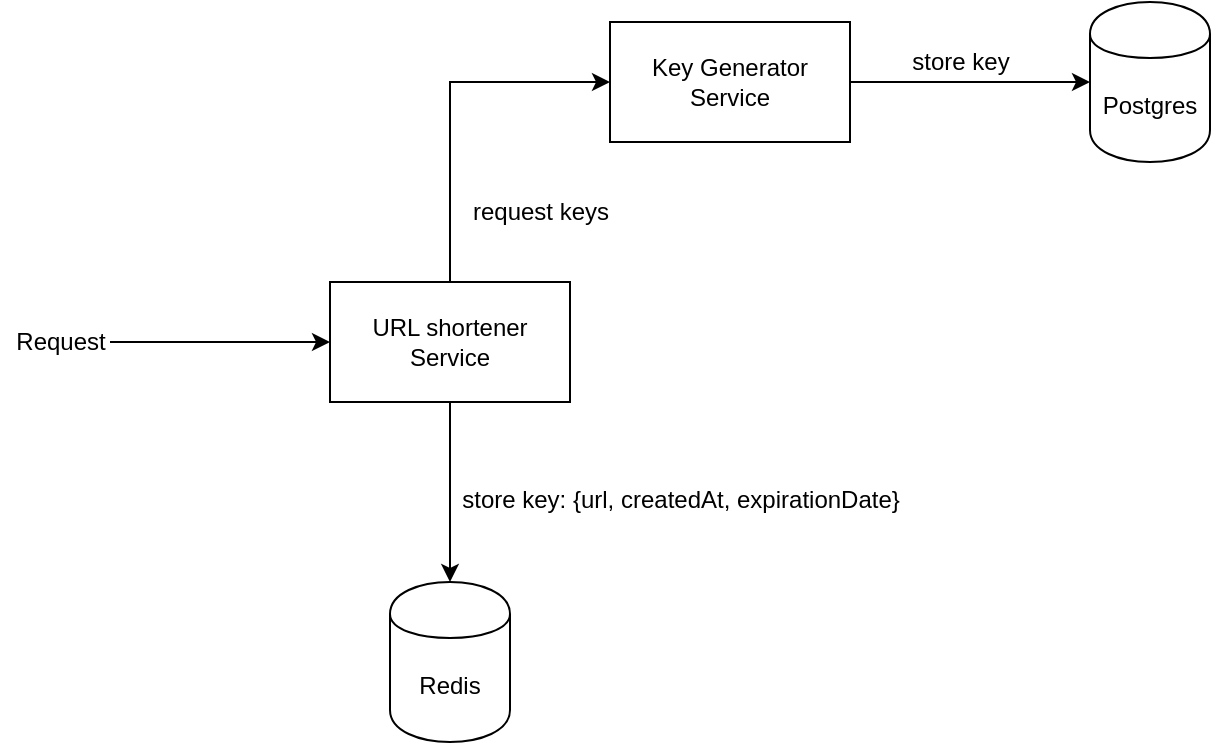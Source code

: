 <mxfile version="13.5.7" type="device"><diagram id="JnbfDWiDJhWY9_l9b5pg" name="Page-1"><mxGraphModel dx="946" dy="625" grid="1" gridSize="10" guides="1" tooltips="1" connect="1" arrows="1" fold="1" page="1" pageScale="1" pageWidth="827" pageHeight="1169" math="0" shadow="0"><root><mxCell id="0"/><mxCell id="1" parent="0"/><mxCell id="Fn3usm5czaD6I-S5KIul-5" style="edgeStyle=orthogonalEdgeStyle;rounded=0;orthogonalLoop=1;jettySize=auto;html=1;" parent="1" source="Fn3usm5czaD6I-S5KIul-1" target="Fn3usm5czaD6I-S5KIul-4" edge="1"><mxGeometry relative="1" as="geometry"/></mxCell><mxCell id="Fn3usm5czaD6I-S5KIul-8" style="edgeStyle=orthogonalEdgeStyle;rounded=0;orthogonalLoop=1;jettySize=auto;html=1;entryX=0;entryY=0.5;entryDx=0;entryDy=0;" parent="1" source="Fn3usm5czaD6I-S5KIul-1" target="Fn3usm5czaD6I-S5KIul-7" edge="1"><mxGeometry relative="1" as="geometry"><Array as="points"><mxPoint x="410" y="190"/></Array></mxGeometry></mxCell><mxCell id="Fn3usm5czaD6I-S5KIul-1" value="URL shortener Service" style="rounded=0;whiteSpace=wrap;html=1;" parent="1" vertex="1"><mxGeometry x="350" y="290" width="120" height="60" as="geometry"/></mxCell><mxCell id="Fn3usm5czaD6I-S5KIul-2" value="" style="endArrow=classic;html=1;entryX=0;entryY=0.5;entryDx=0;entryDy=0;" parent="1" target="Fn3usm5czaD6I-S5KIul-1" edge="1"><mxGeometry width="50" height="50" relative="1" as="geometry"><mxPoint x="240" y="320" as="sourcePoint"/><mxPoint x="440" y="290" as="targetPoint"/></mxGeometry></mxCell><mxCell id="Fn3usm5czaD6I-S5KIul-3" value="Request" style="text;html=1;align=center;verticalAlign=middle;resizable=0;points=[];autosize=1;" parent="1" vertex="1"><mxGeometry x="185" y="310" width="60" height="20" as="geometry"/></mxCell><mxCell id="Fn3usm5czaD6I-S5KIul-4" value="Redis" style="shape=cylinder;whiteSpace=wrap;html=1;boundedLbl=1;backgroundOutline=1;" parent="1" vertex="1"><mxGeometry x="380" y="440" width="60" height="80" as="geometry"/></mxCell><mxCell id="Fn3usm5czaD6I-S5KIul-6" value="store key: {url, createdAt, expirationDate}" style="text;html=1;align=center;verticalAlign=middle;resizable=0;points=[];autosize=1;" parent="1" vertex="1"><mxGeometry x="410" y="389" width="230" height="20" as="geometry"/></mxCell><mxCell id="Fn3usm5czaD6I-S5KIul-11" style="edgeStyle=orthogonalEdgeStyle;rounded=0;orthogonalLoop=1;jettySize=auto;html=1;entryX=0;entryY=0.5;entryDx=0;entryDy=0;" parent="1" source="Fn3usm5czaD6I-S5KIul-7" target="Fn3usm5czaD6I-S5KIul-10" edge="1"><mxGeometry relative="1" as="geometry"/></mxCell><mxCell id="Fn3usm5czaD6I-S5KIul-7" value="Key Generator Service" style="rounded=0;whiteSpace=wrap;html=1;" parent="1" vertex="1"><mxGeometry x="490" y="160" width="120" height="60" as="geometry"/></mxCell><mxCell id="Fn3usm5czaD6I-S5KIul-9" value="request keys" style="text;html=1;align=center;verticalAlign=middle;resizable=0;points=[];autosize=1;" parent="1" vertex="1"><mxGeometry x="415" y="245" width="80" height="20" as="geometry"/></mxCell><mxCell id="Fn3usm5czaD6I-S5KIul-10" value="Postgres" style="shape=cylinder;whiteSpace=wrap;html=1;boundedLbl=1;backgroundOutline=1;" parent="1" vertex="1"><mxGeometry x="730" y="150" width="60" height="80" as="geometry"/></mxCell><mxCell id="Fn3usm5czaD6I-S5KIul-12" value="store key" style="text;html=1;align=center;verticalAlign=middle;resizable=0;points=[];autosize=1;" parent="1" vertex="1"><mxGeometry x="635" y="170" width="60" height="20" as="geometry"/></mxCell></root></mxGraphModel></diagram></mxfile>